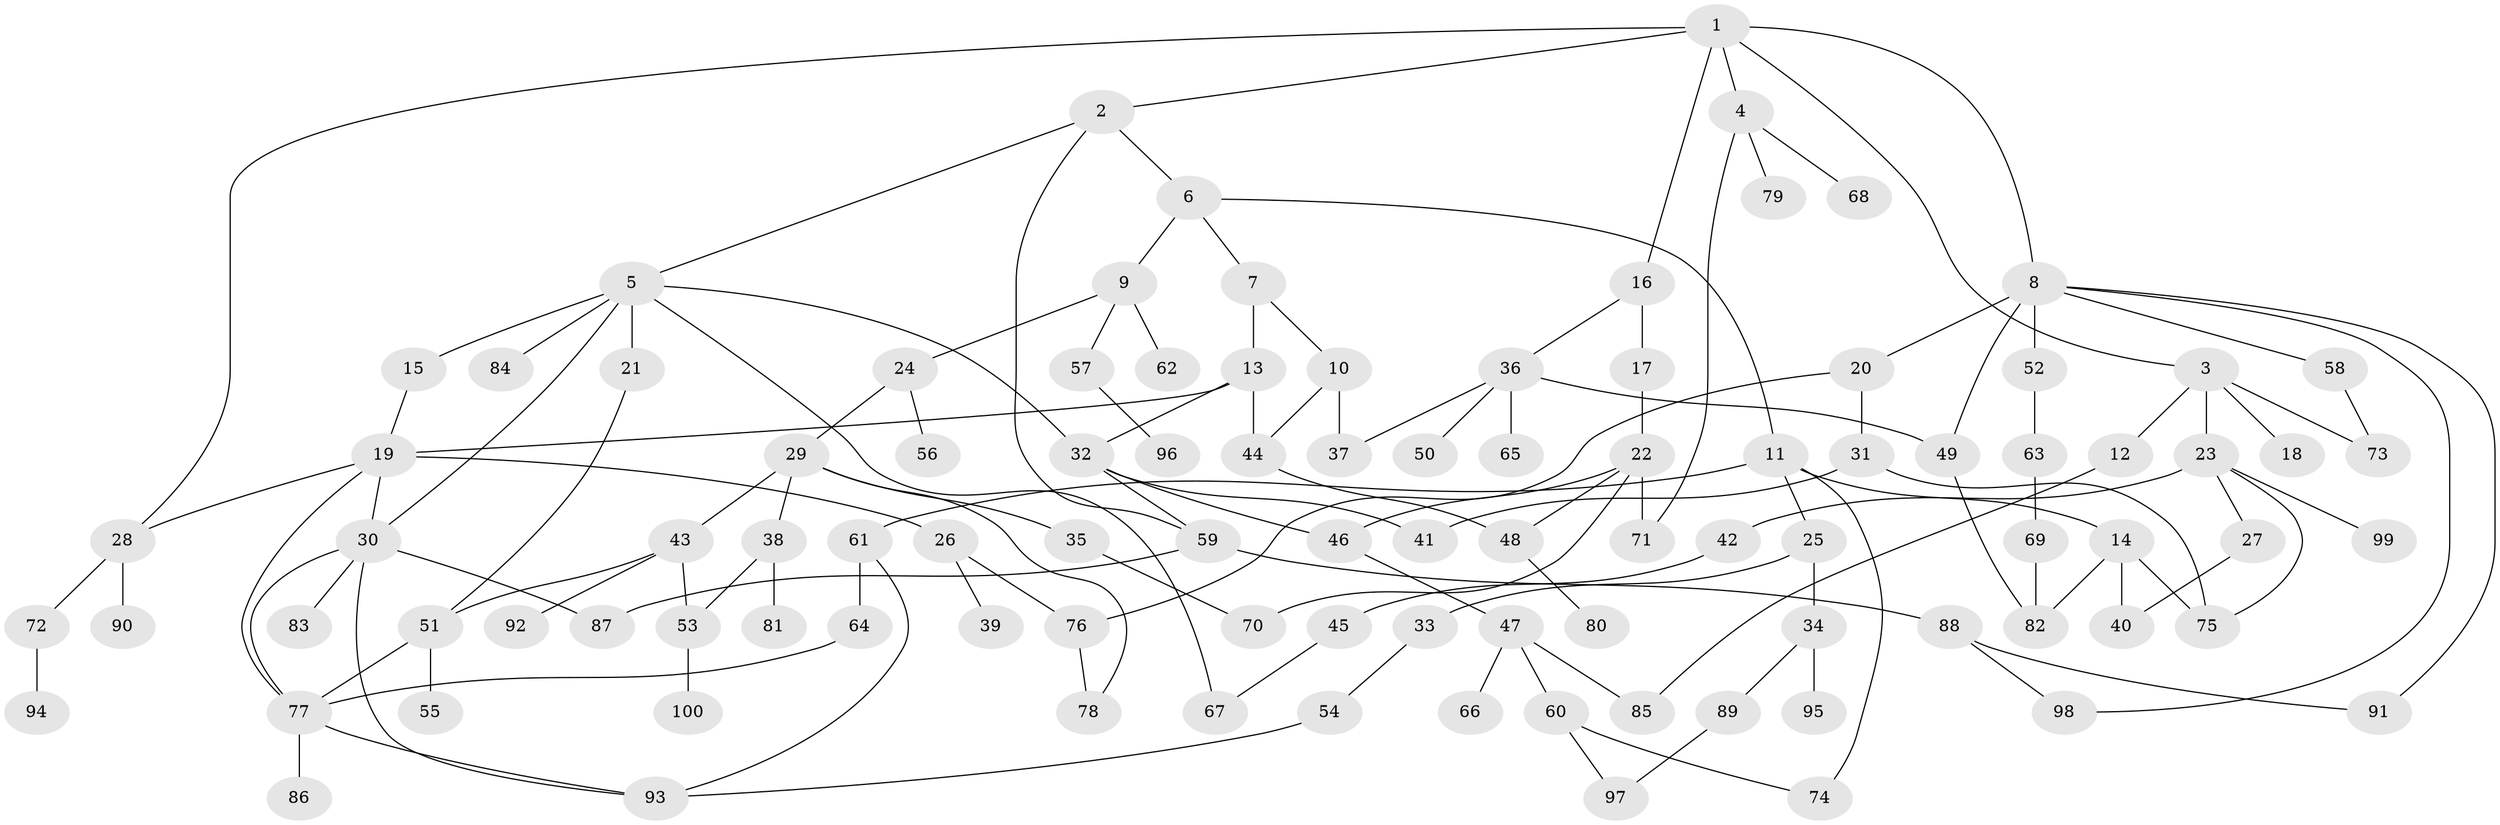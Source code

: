 // coarse degree distribution, {8: 0.046875, 6: 0.046875, 5: 0.078125, 3: 0.21875, 7: 0.03125, 2: 0.296875, 1: 0.203125, 4: 0.078125}
// Generated by graph-tools (version 1.1) at 2025/41/03/06/25 10:41:29]
// undirected, 100 vertices, 135 edges
graph export_dot {
graph [start="1"]
  node [color=gray90,style=filled];
  1;
  2;
  3;
  4;
  5;
  6;
  7;
  8;
  9;
  10;
  11;
  12;
  13;
  14;
  15;
  16;
  17;
  18;
  19;
  20;
  21;
  22;
  23;
  24;
  25;
  26;
  27;
  28;
  29;
  30;
  31;
  32;
  33;
  34;
  35;
  36;
  37;
  38;
  39;
  40;
  41;
  42;
  43;
  44;
  45;
  46;
  47;
  48;
  49;
  50;
  51;
  52;
  53;
  54;
  55;
  56;
  57;
  58;
  59;
  60;
  61;
  62;
  63;
  64;
  65;
  66;
  67;
  68;
  69;
  70;
  71;
  72;
  73;
  74;
  75;
  76;
  77;
  78;
  79;
  80;
  81;
  82;
  83;
  84;
  85;
  86;
  87;
  88;
  89;
  90;
  91;
  92;
  93;
  94;
  95;
  96;
  97;
  98;
  99;
  100;
  1 -- 2;
  1 -- 3;
  1 -- 4;
  1 -- 8;
  1 -- 16;
  1 -- 28;
  2 -- 5;
  2 -- 6;
  2 -- 59;
  3 -- 12;
  3 -- 18;
  3 -- 23;
  3 -- 73;
  4 -- 68;
  4 -- 79;
  4 -- 71;
  5 -- 15;
  5 -- 21;
  5 -- 30;
  5 -- 67;
  5 -- 84;
  5 -- 32;
  6 -- 7;
  6 -- 9;
  6 -- 11;
  7 -- 10;
  7 -- 13;
  8 -- 20;
  8 -- 49;
  8 -- 52;
  8 -- 58;
  8 -- 91;
  8 -- 98;
  9 -- 24;
  9 -- 57;
  9 -- 62;
  10 -- 37;
  10 -- 44;
  11 -- 14;
  11 -- 25;
  11 -- 61;
  11 -- 74;
  12 -- 85;
  13 -- 19;
  13 -- 32;
  13 -- 44;
  14 -- 40;
  14 -- 75;
  14 -- 82;
  15 -- 19;
  16 -- 17;
  16 -- 36;
  17 -- 22;
  19 -- 26;
  19 -- 30;
  19 -- 77;
  19 -- 28;
  20 -- 31;
  20 -- 76;
  21 -- 51;
  22 -- 70;
  22 -- 71;
  22 -- 46;
  22 -- 48;
  23 -- 27;
  23 -- 42;
  23 -- 99;
  23 -- 75;
  24 -- 29;
  24 -- 56;
  25 -- 33;
  25 -- 34;
  26 -- 39;
  26 -- 76;
  27 -- 40;
  28 -- 72;
  28 -- 90;
  29 -- 35;
  29 -- 38;
  29 -- 43;
  29 -- 78;
  30 -- 83;
  30 -- 87;
  30 -- 93;
  30 -- 77;
  31 -- 75;
  31 -- 41;
  32 -- 41;
  32 -- 46;
  32 -- 59;
  33 -- 54;
  34 -- 89;
  34 -- 95;
  35 -- 70;
  36 -- 50;
  36 -- 65;
  36 -- 37;
  36 -- 49;
  38 -- 53;
  38 -- 81;
  42 -- 45;
  43 -- 51;
  43 -- 92;
  43 -- 53;
  44 -- 48;
  45 -- 67;
  46 -- 47;
  47 -- 60;
  47 -- 66;
  47 -- 85;
  48 -- 80;
  49 -- 82;
  51 -- 55;
  51 -- 77;
  52 -- 63;
  53 -- 100;
  54 -- 93;
  57 -- 96;
  58 -- 73;
  59 -- 87;
  59 -- 88;
  60 -- 74;
  60 -- 97;
  61 -- 64;
  61 -- 93;
  63 -- 69;
  64 -- 77;
  69 -- 82;
  72 -- 94;
  76 -- 78;
  77 -- 86;
  77 -- 93;
  88 -- 98;
  88 -- 91;
  89 -- 97;
}
